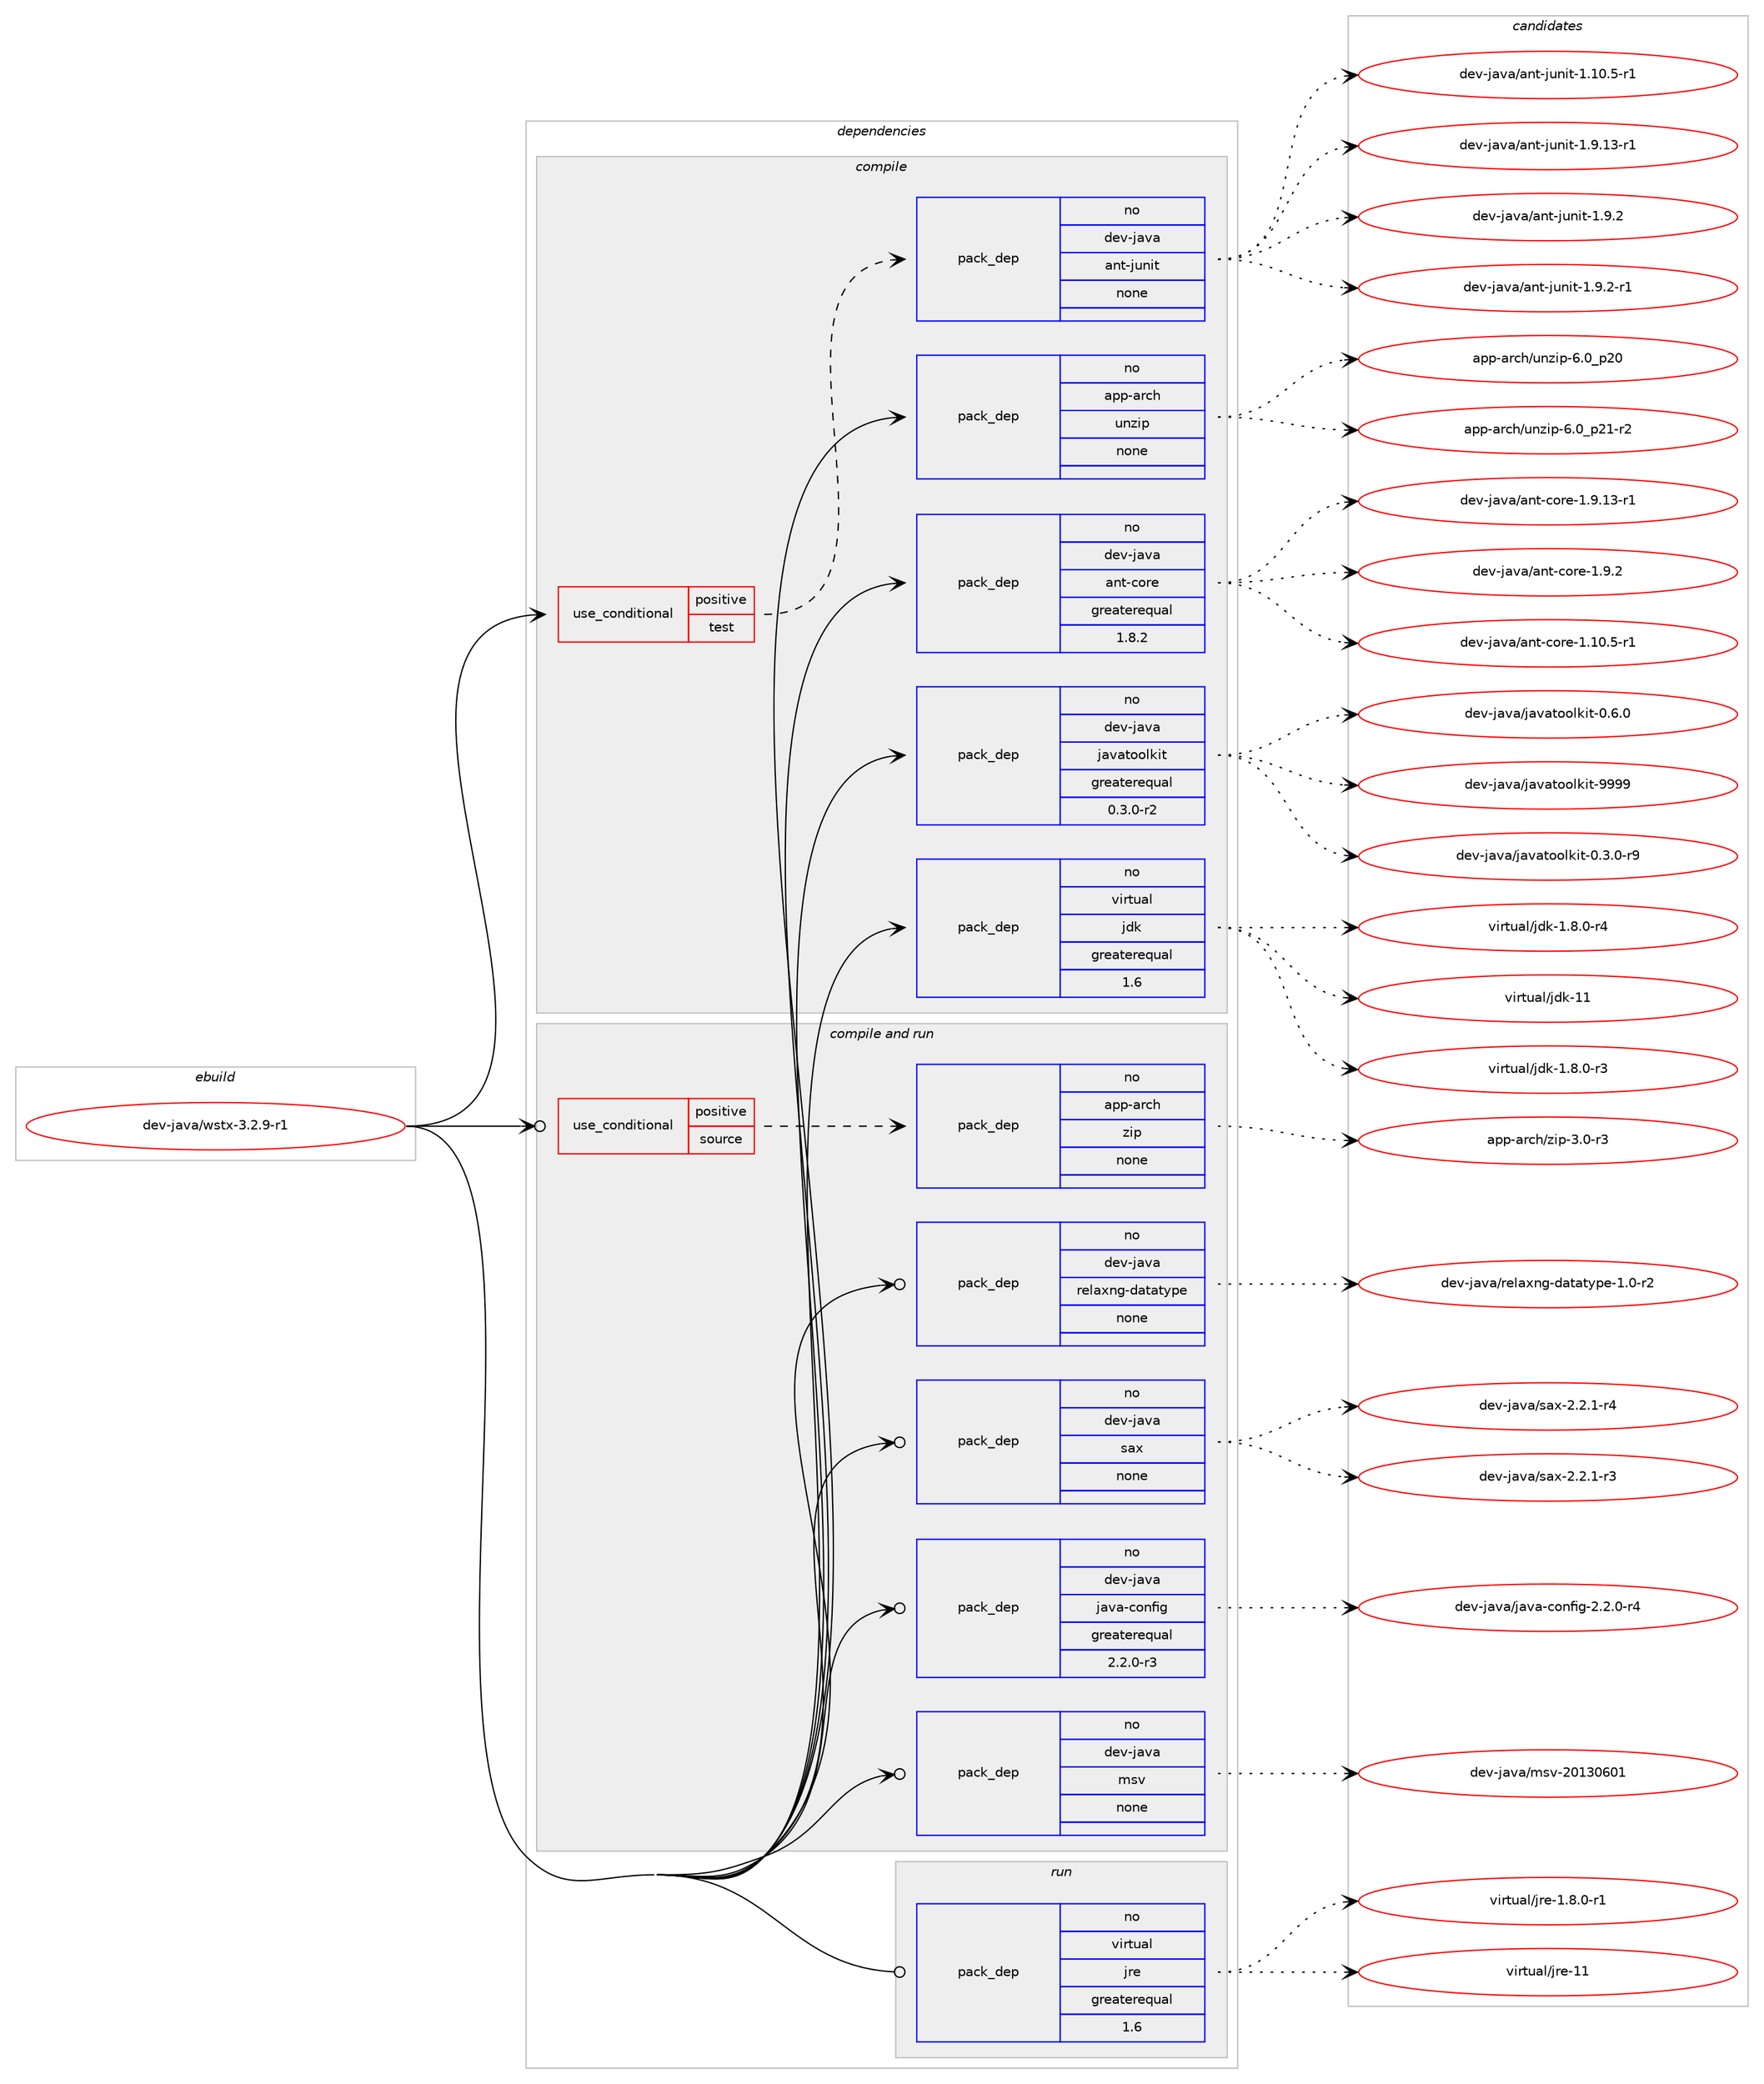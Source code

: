 digraph prolog {

# *************
# Graph options
# *************

newrank=true;
concentrate=true;
compound=true;
graph [rankdir=LR,fontname=Helvetica,fontsize=10,ranksep=1.5];#, ranksep=2.5, nodesep=0.2];
edge  [arrowhead=vee];
node  [fontname=Helvetica,fontsize=10];

# **********
# The ebuild
# **********

subgraph cluster_leftcol {
color=gray;
rank=same;
label=<<i>ebuild</i>>;
id [label="dev-java/wstx-3.2.9-r1", color=red, width=4, href="../dev-java/wstx-3.2.9-r1.svg"];
}

# ****************
# The dependencies
# ****************

subgraph cluster_midcol {
color=gray;
label=<<i>dependencies</i>>;
subgraph cluster_compile {
fillcolor="#eeeeee";
style=filled;
label=<<i>compile</i>>;
subgraph cond363376 {
dependency1357663 [label=<<TABLE BORDER="0" CELLBORDER="1" CELLSPACING="0" CELLPADDING="4"><TR><TD ROWSPAN="3" CELLPADDING="10">use_conditional</TD></TR><TR><TD>positive</TD></TR><TR><TD>test</TD></TR></TABLE>>, shape=none, color=red];
subgraph pack971836 {
dependency1357664 [label=<<TABLE BORDER="0" CELLBORDER="1" CELLSPACING="0" CELLPADDING="4" WIDTH="220"><TR><TD ROWSPAN="6" CELLPADDING="30">pack_dep</TD></TR><TR><TD WIDTH="110">no</TD></TR><TR><TD>dev-java</TD></TR><TR><TD>ant-junit</TD></TR><TR><TD>none</TD></TR><TR><TD></TD></TR></TABLE>>, shape=none, color=blue];
}
dependency1357663:e -> dependency1357664:w [weight=20,style="dashed",arrowhead="vee"];
}
id:e -> dependency1357663:w [weight=20,style="solid",arrowhead="vee"];
subgraph pack971837 {
dependency1357665 [label=<<TABLE BORDER="0" CELLBORDER="1" CELLSPACING="0" CELLPADDING="4" WIDTH="220"><TR><TD ROWSPAN="6" CELLPADDING="30">pack_dep</TD></TR><TR><TD WIDTH="110">no</TD></TR><TR><TD>app-arch</TD></TR><TR><TD>unzip</TD></TR><TR><TD>none</TD></TR><TR><TD></TD></TR></TABLE>>, shape=none, color=blue];
}
id:e -> dependency1357665:w [weight=20,style="solid",arrowhead="vee"];
subgraph pack971838 {
dependency1357666 [label=<<TABLE BORDER="0" CELLBORDER="1" CELLSPACING="0" CELLPADDING="4" WIDTH="220"><TR><TD ROWSPAN="6" CELLPADDING="30">pack_dep</TD></TR><TR><TD WIDTH="110">no</TD></TR><TR><TD>dev-java</TD></TR><TR><TD>ant-core</TD></TR><TR><TD>greaterequal</TD></TR><TR><TD>1.8.2</TD></TR></TABLE>>, shape=none, color=blue];
}
id:e -> dependency1357666:w [weight=20,style="solid",arrowhead="vee"];
subgraph pack971839 {
dependency1357667 [label=<<TABLE BORDER="0" CELLBORDER="1" CELLSPACING="0" CELLPADDING="4" WIDTH="220"><TR><TD ROWSPAN="6" CELLPADDING="30">pack_dep</TD></TR><TR><TD WIDTH="110">no</TD></TR><TR><TD>dev-java</TD></TR><TR><TD>javatoolkit</TD></TR><TR><TD>greaterequal</TD></TR><TR><TD>0.3.0-r2</TD></TR></TABLE>>, shape=none, color=blue];
}
id:e -> dependency1357667:w [weight=20,style="solid",arrowhead="vee"];
subgraph pack971840 {
dependency1357668 [label=<<TABLE BORDER="0" CELLBORDER="1" CELLSPACING="0" CELLPADDING="4" WIDTH="220"><TR><TD ROWSPAN="6" CELLPADDING="30">pack_dep</TD></TR><TR><TD WIDTH="110">no</TD></TR><TR><TD>virtual</TD></TR><TR><TD>jdk</TD></TR><TR><TD>greaterequal</TD></TR><TR><TD>1.6</TD></TR></TABLE>>, shape=none, color=blue];
}
id:e -> dependency1357668:w [weight=20,style="solid",arrowhead="vee"];
}
subgraph cluster_compileandrun {
fillcolor="#eeeeee";
style=filled;
label=<<i>compile and run</i>>;
subgraph cond363377 {
dependency1357669 [label=<<TABLE BORDER="0" CELLBORDER="1" CELLSPACING="0" CELLPADDING="4"><TR><TD ROWSPAN="3" CELLPADDING="10">use_conditional</TD></TR><TR><TD>positive</TD></TR><TR><TD>source</TD></TR></TABLE>>, shape=none, color=red];
subgraph pack971841 {
dependency1357670 [label=<<TABLE BORDER="0" CELLBORDER="1" CELLSPACING="0" CELLPADDING="4" WIDTH="220"><TR><TD ROWSPAN="6" CELLPADDING="30">pack_dep</TD></TR><TR><TD WIDTH="110">no</TD></TR><TR><TD>app-arch</TD></TR><TR><TD>zip</TD></TR><TR><TD>none</TD></TR><TR><TD></TD></TR></TABLE>>, shape=none, color=blue];
}
dependency1357669:e -> dependency1357670:w [weight=20,style="dashed",arrowhead="vee"];
}
id:e -> dependency1357669:w [weight=20,style="solid",arrowhead="odotvee"];
subgraph pack971842 {
dependency1357671 [label=<<TABLE BORDER="0" CELLBORDER="1" CELLSPACING="0" CELLPADDING="4" WIDTH="220"><TR><TD ROWSPAN="6" CELLPADDING="30">pack_dep</TD></TR><TR><TD WIDTH="110">no</TD></TR><TR><TD>dev-java</TD></TR><TR><TD>java-config</TD></TR><TR><TD>greaterequal</TD></TR><TR><TD>2.2.0-r3</TD></TR></TABLE>>, shape=none, color=blue];
}
id:e -> dependency1357671:w [weight=20,style="solid",arrowhead="odotvee"];
subgraph pack971843 {
dependency1357672 [label=<<TABLE BORDER="0" CELLBORDER="1" CELLSPACING="0" CELLPADDING="4" WIDTH="220"><TR><TD ROWSPAN="6" CELLPADDING="30">pack_dep</TD></TR><TR><TD WIDTH="110">no</TD></TR><TR><TD>dev-java</TD></TR><TR><TD>msv</TD></TR><TR><TD>none</TD></TR><TR><TD></TD></TR></TABLE>>, shape=none, color=blue];
}
id:e -> dependency1357672:w [weight=20,style="solid",arrowhead="odotvee"];
subgraph pack971844 {
dependency1357673 [label=<<TABLE BORDER="0" CELLBORDER="1" CELLSPACING="0" CELLPADDING="4" WIDTH="220"><TR><TD ROWSPAN="6" CELLPADDING="30">pack_dep</TD></TR><TR><TD WIDTH="110">no</TD></TR><TR><TD>dev-java</TD></TR><TR><TD>relaxng-datatype</TD></TR><TR><TD>none</TD></TR><TR><TD></TD></TR></TABLE>>, shape=none, color=blue];
}
id:e -> dependency1357673:w [weight=20,style="solid",arrowhead="odotvee"];
subgraph pack971845 {
dependency1357674 [label=<<TABLE BORDER="0" CELLBORDER="1" CELLSPACING="0" CELLPADDING="4" WIDTH="220"><TR><TD ROWSPAN="6" CELLPADDING="30">pack_dep</TD></TR><TR><TD WIDTH="110">no</TD></TR><TR><TD>dev-java</TD></TR><TR><TD>sax</TD></TR><TR><TD>none</TD></TR><TR><TD></TD></TR></TABLE>>, shape=none, color=blue];
}
id:e -> dependency1357674:w [weight=20,style="solid",arrowhead="odotvee"];
}
subgraph cluster_run {
fillcolor="#eeeeee";
style=filled;
label=<<i>run</i>>;
subgraph pack971846 {
dependency1357675 [label=<<TABLE BORDER="0" CELLBORDER="1" CELLSPACING="0" CELLPADDING="4" WIDTH="220"><TR><TD ROWSPAN="6" CELLPADDING="30">pack_dep</TD></TR><TR><TD WIDTH="110">no</TD></TR><TR><TD>virtual</TD></TR><TR><TD>jre</TD></TR><TR><TD>greaterequal</TD></TR><TR><TD>1.6</TD></TR></TABLE>>, shape=none, color=blue];
}
id:e -> dependency1357675:w [weight=20,style="solid",arrowhead="odot"];
}
}

# **************
# The candidates
# **************

subgraph cluster_choices {
rank=same;
color=gray;
label=<<i>candidates</i>>;

subgraph choice971836 {
color=black;
nodesep=1;
choice100101118451069711897479711011645106117110105116454946494846534511449 [label="dev-java/ant-junit-1.10.5-r1", color=red, width=4,href="../dev-java/ant-junit-1.10.5-r1.svg"];
choice100101118451069711897479711011645106117110105116454946574649514511449 [label="dev-java/ant-junit-1.9.13-r1", color=red, width=4,href="../dev-java/ant-junit-1.9.13-r1.svg"];
choice100101118451069711897479711011645106117110105116454946574650 [label="dev-java/ant-junit-1.9.2", color=red, width=4,href="../dev-java/ant-junit-1.9.2.svg"];
choice1001011184510697118974797110116451061171101051164549465746504511449 [label="dev-java/ant-junit-1.9.2-r1", color=red, width=4,href="../dev-java/ant-junit-1.9.2-r1.svg"];
dependency1357664:e -> choice100101118451069711897479711011645106117110105116454946494846534511449:w [style=dotted,weight="100"];
dependency1357664:e -> choice100101118451069711897479711011645106117110105116454946574649514511449:w [style=dotted,weight="100"];
dependency1357664:e -> choice100101118451069711897479711011645106117110105116454946574650:w [style=dotted,weight="100"];
dependency1357664:e -> choice1001011184510697118974797110116451061171101051164549465746504511449:w [style=dotted,weight="100"];
}
subgraph choice971837 {
color=black;
nodesep=1;
choice971121124597114991044711711012210511245544648951125048 [label="app-arch/unzip-6.0_p20", color=red, width=4,href="../app-arch/unzip-6.0_p20.svg"];
choice9711211245971149910447117110122105112455446489511250494511450 [label="app-arch/unzip-6.0_p21-r2", color=red, width=4,href="../app-arch/unzip-6.0_p21-r2.svg"];
dependency1357665:e -> choice971121124597114991044711711012210511245544648951125048:w [style=dotted,weight="100"];
dependency1357665:e -> choice9711211245971149910447117110122105112455446489511250494511450:w [style=dotted,weight="100"];
}
subgraph choice971838 {
color=black;
nodesep=1;
choice10010111845106971189747971101164599111114101454946494846534511449 [label="dev-java/ant-core-1.10.5-r1", color=red, width=4,href="../dev-java/ant-core-1.10.5-r1.svg"];
choice10010111845106971189747971101164599111114101454946574649514511449 [label="dev-java/ant-core-1.9.13-r1", color=red, width=4,href="../dev-java/ant-core-1.9.13-r1.svg"];
choice10010111845106971189747971101164599111114101454946574650 [label="dev-java/ant-core-1.9.2", color=red, width=4,href="../dev-java/ant-core-1.9.2.svg"];
dependency1357666:e -> choice10010111845106971189747971101164599111114101454946494846534511449:w [style=dotted,weight="100"];
dependency1357666:e -> choice10010111845106971189747971101164599111114101454946574649514511449:w [style=dotted,weight="100"];
dependency1357666:e -> choice10010111845106971189747971101164599111114101454946574650:w [style=dotted,weight="100"];
}
subgraph choice971839 {
color=black;
nodesep=1;
choice1001011184510697118974710697118971161111111081071051164548465146484511457 [label="dev-java/javatoolkit-0.3.0-r9", color=red, width=4,href="../dev-java/javatoolkit-0.3.0-r9.svg"];
choice100101118451069711897471069711897116111111108107105116454846544648 [label="dev-java/javatoolkit-0.6.0", color=red, width=4,href="../dev-java/javatoolkit-0.6.0.svg"];
choice1001011184510697118974710697118971161111111081071051164557575757 [label="dev-java/javatoolkit-9999", color=red, width=4,href="../dev-java/javatoolkit-9999.svg"];
dependency1357667:e -> choice1001011184510697118974710697118971161111111081071051164548465146484511457:w [style=dotted,weight="100"];
dependency1357667:e -> choice100101118451069711897471069711897116111111108107105116454846544648:w [style=dotted,weight="100"];
dependency1357667:e -> choice1001011184510697118974710697118971161111111081071051164557575757:w [style=dotted,weight="100"];
}
subgraph choice971840 {
color=black;
nodesep=1;
choice11810511411611797108471061001074549465646484511451 [label="virtual/jdk-1.8.0-r3", color=red, width=4,href="../virtual/jdk-1.8.0-r3.svg"];
choice11810511411611797108471061001074549465646484511452 [label="virtual/jdk-1.8.0-r4", color=red, width=4,href="../virtual/jdk-1.8.0-r4.svg"];
choice1181051141161179710847106100107454949 [label="virtual/jdk-11", color=red, width=4,href="../virtual/jdk-11.svg"];
dependency1357668:e -> choice11810511411611797108471061001074549465646484511451:w [style=dotted,weight="100"];
dependency1357668:e -> choice11810511411611797108471061001074549465646484511452:w [style=dotted,weight="100"];
dependency1357668:e -> choice1181051141161179710847106100107454949:w [style=dotted,weight="100"];
}
subgraph choice971841 {
color=black;
nodesep=1;
choice9711211245971149910447122105112455146484511451 [label="app-arch/zip-3.0-r3", color=red, width=4,href="../app-arch/zip-3.0-r3.svg"];
dependency1357670:e -> choice9711211245971149910447122105112455146484511451:w [style=dotted,weight="100"];
}
subgraph choice971842 {
color=black;
nodesep=1;
choice10010111845106971189747106971189745991111101021051034550465046484511452 [label="dev-java/java-config-2.2.0-r4", color=red, width=4,href="../dev-java/java-config-2.2.0-r4.svg"];
dependency1357671:e -> choice10010111845106971189747106971189745991111101021051034550465046484511452:w [style=dotted,weight="100"];
}
subgraph choice971843 {
color=black;
nodesep=1;
choice10010111845106971189747109115118455048495148544849 [label="dev-java/msv-20130601", color=red, width=4,href="../dev-java/msv-20130601.svg"];
dependency1357672:e -> choice10010111845106971189747109115118455048495148544849:w [style=dotted,weight="100"];
}
subgraph choice971844 {
color=black;
nodesep=1;
choice1001011184510697118974711410110897120110103451009711697116121112101454946484511450 [label="dev-java/relaxng-datatype-1.0-r2", color=red, width=4,href="../dev-java/relaxng-datatype-1.0-r2.svg"];
dependency1357673:e -> choice1001011184510697118974711410110897120110103451009711697116121112101454946484511450:w [style=dotted,weight="100"];
}
subgraph choice971845 {
color=black;
nodesep=1;
choice10010111845106971189747115971204550465046494511451 [label="dev-java/sax-2.2.1-r3", color=red, width=4,href="../dev-java/sax-2.2.1-r3.svg"];
choice10010111845106971189747115971204550465046494511452 [label="dev-java/sax-2.2.1-r4", color=red, width=4,href="../dev-java/sax-2.2.1-r4.svg"];
dependency1357674:e -> choice10010111845106971189747115971204550465046494511451:w [style=dotted,weight="100"];
dependency1357674:e -> choice10010111845106971189747115971204550465046494511452:w [style=dotted,weight="100"];
}
subgraph choice971846 {
color=black;
nodesep=1;
choice11810511411611797108471061141014549465646484511449 [label="virtual/jre-1.8.0-r1", color=red, width=4,href="../virtual/jre-1.8.0-r1.svg"];
choice1181051141161179710847106114101454949 [label="virtual/jre-11", color=red, width=4,href="../virtual/jre-11.svg"];
dependency1357675:e -> choice11810511411611797108471061141014549465646484511449:w [style=dotted,weight="100"];
dependency1357675:e -> choice1181051141161179710847106114101454949:w [style=dotted,weight="100"];
}
}

}
